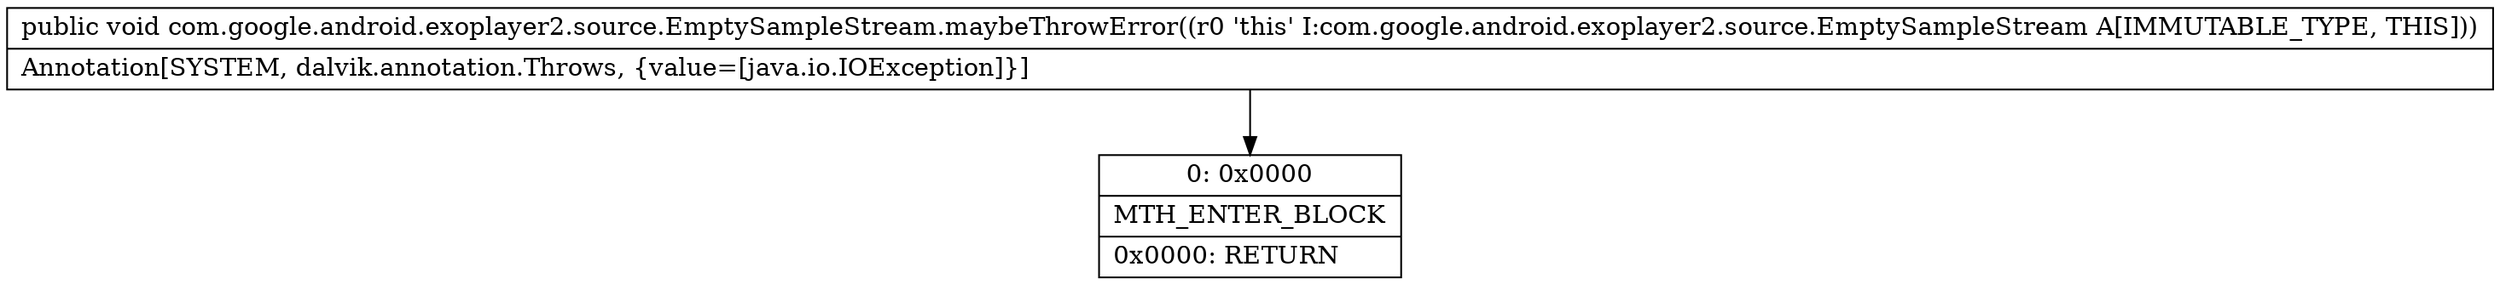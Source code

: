 digraph "CFG forcom.google.android.exoplayer2.source.EmptySampleStream.maybeThrowError()V" {
Node_0 [shape=record,label="{0\:\ 0x0000|MTH_ENTER_BLOCK\l|0x0000: RETURN   \l}"];
MethodNode[shape=record,label="{public void com.google.android.exoplayer2.source.EmptySampleStream.maybeThrowError((r0 'this' I:com.google.android.exoplayer2.source.EmptySampleStream A[IMMUTABLE_TYPE, THIS]))  | Annotation[SYSTEM, dalvik.annotation.Throws, \{value=[java.io.IOException]\}]\l}"];
MethodNode -> Node_0;
}

